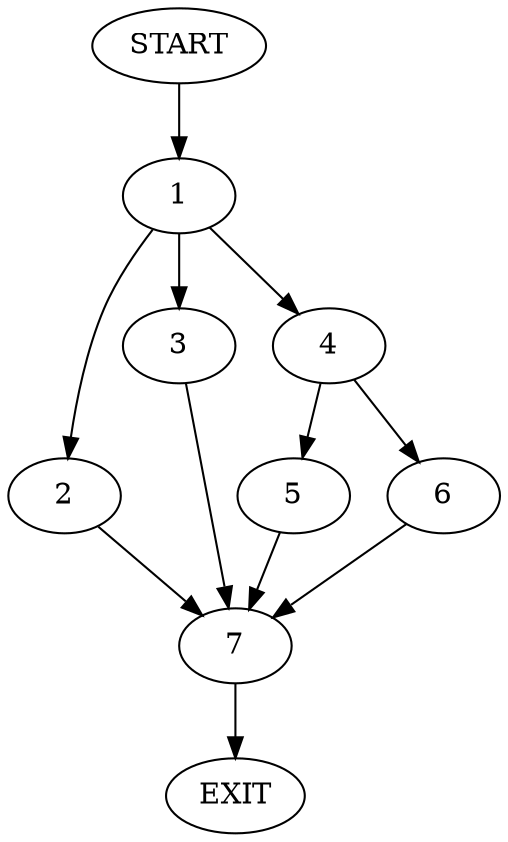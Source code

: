 digraph {
0 [label="START"]
8 [label="EXIT"]
0 -> 1
1 -> 2
1 -> 3
1 -> 4
4 -> 5
4 -> 6
3 -> 7
2 -> 7
7 -> 8
6 -> 7
5 -> 7
}
